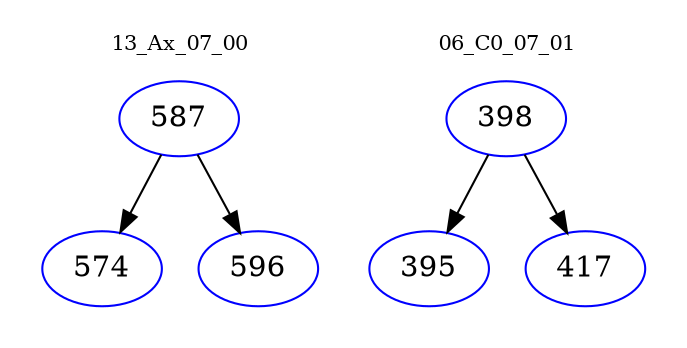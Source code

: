 digraph{
subgraph cluster_0 {
color = white
label = "13_Ax_07_00";
fontsize=10;
T0_587 [label="587", color="blue"]
T0_587 -> T0_574 [color="black"]
T0_574 [label="574", color="blue"]
T0_587 -> T0_596 [color="black"]
T0_596 [label="596", color="blue"]
}
subgraph cluster_1 {
color = white
label = "06_C0_07_01";
fontsize=10;
T1_398 [label="398", color="blue"]
T1_398 -> T1_395 [color="black"]
T1_395 [label="395", color="blue"]
T1_398 -> T1_417 [color="black"]
T1_417 [label="417", color="blue"]
}
}
